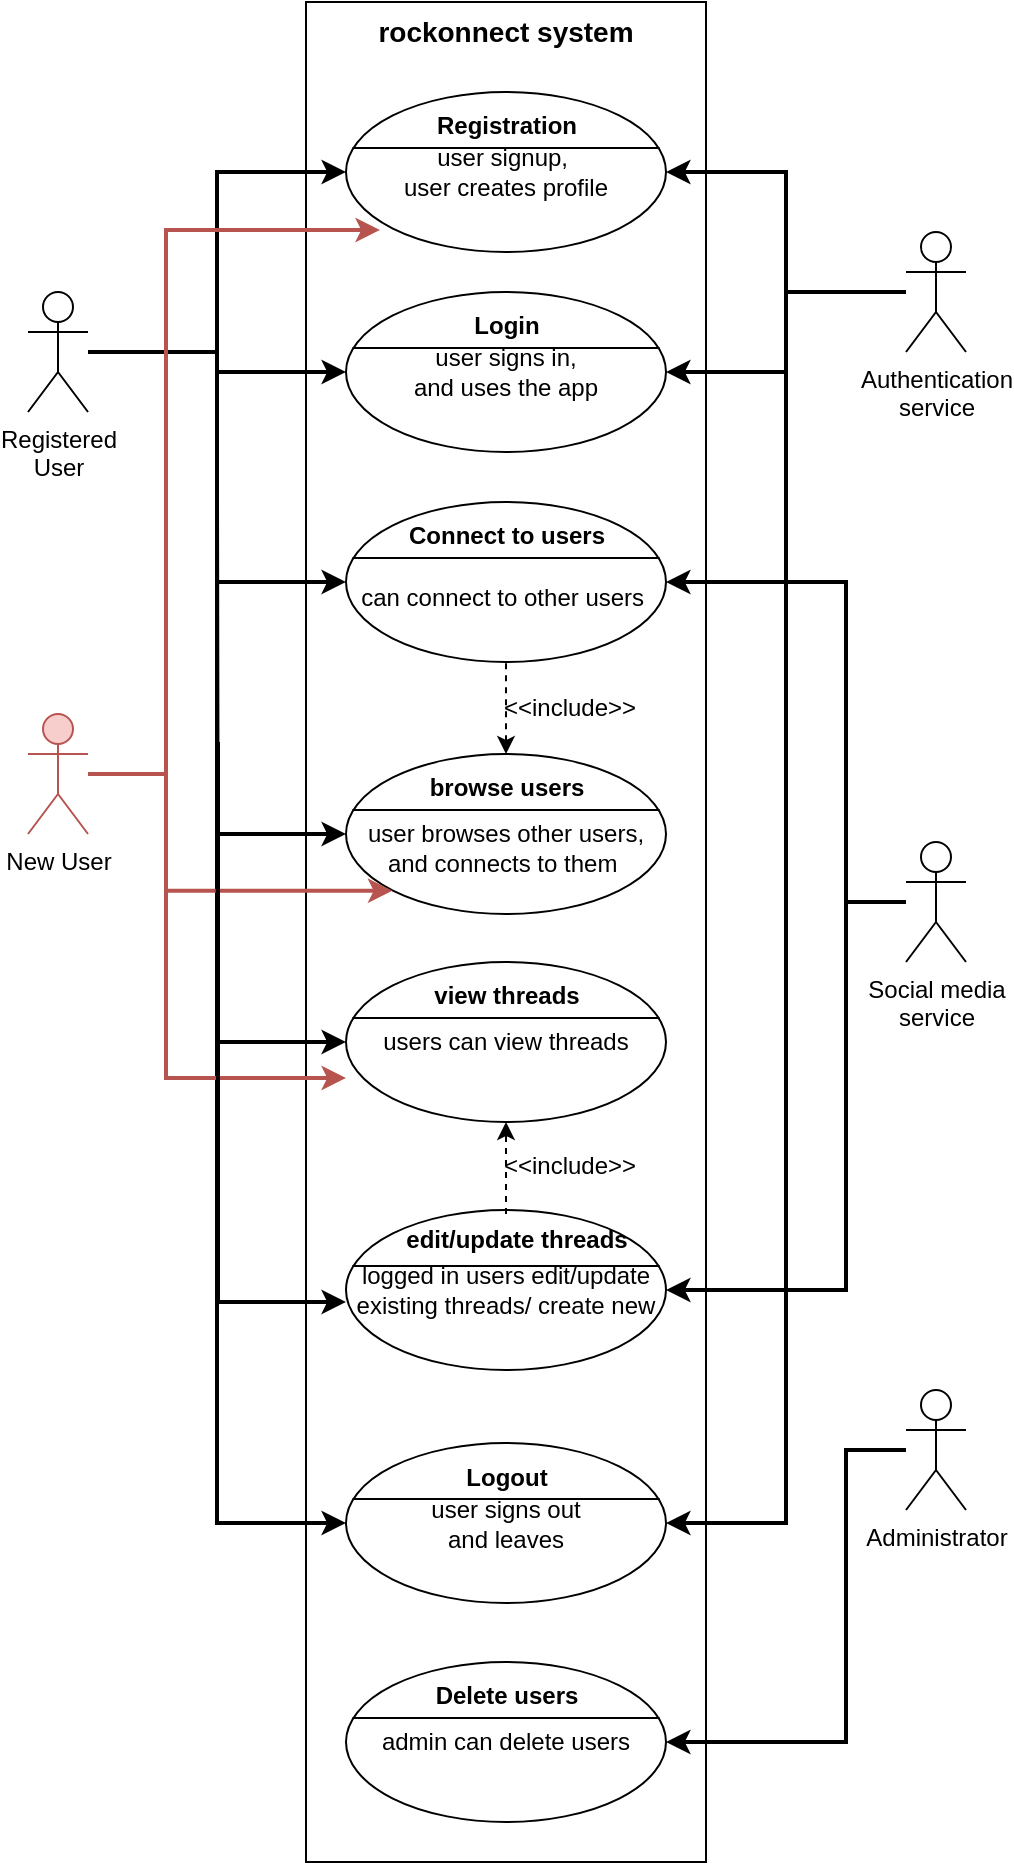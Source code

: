 <mxfile version="10.7.5" type="device"><diagram id="ZiGt3sPcQWIL6Fbs6Rt-" name="Page-1"><mxGraphModel dx="711" dy="442" grid="1" gridSize="10" guides="1" tooltips="1" connect="1" arrows="1" fold="1" page="1" pageScale="1" pageWidth="850" pageHeight="1100" math="0" shadow="0"><root><mxCell id="0"/><mxCell id="1" parent="0"/><mxCell id="h71776b4FYRKvcpcLUKO-16" value="&lt;font style=&quot;font-size: 14px&quot;&gt;rockonnect system&lt;/font&gt;" style="shape=rect;html=1;verticalAlign=top;fontStyle=1;whiteSpace=wrap;align=center;" parent="1" vertex="1"><mxGeometry x="260" y="200" width="200" height="930" as="geometry"/></mxCell><mxCell id="h71776b4FYRKvcpcLUKO-19" style="edgeStyle=orthogonalEdgeStyle;rounded=0;orthogonalLoop=1;jettySize=auto;html=1;entryX=0;entryY=0.5;entryDx=0;entryDy=0;entryPerimeter=0;strokeWidth=2;" parent="1" source="h71776b4FYRKvcpcLUKO-2" target="h71776b4FYRKvcpcLUKO-3" edge="1"><mxGeometry relative="1" as="geometry"/></mxCell><mxCell id="h71776b4FYRKvcpcLUKO-21" style="edgeStyle=orthogonalEdgeStyle;rounded=0;orthogonalLoop=1;jettySize=auto;html=1;entryX=0;entryY=0.5;entryDx=0;entryDy=0;entryPerimeter=0;strokeWidth=2;" parent="1" source="h71776b4FYRKvcpcLUKO-2" target="h71776b4FYRKvcpcLUKO-6" edge="1"><mxGeometry relative="1" as="geometry"/></mxCell><mxCell id="h71776b4FYRKvcpcLUKO-23" style="edgeStyle=orthogonalEdgeStyle;rounded=0;orthogonalLoop=1;jettySize=auto;html=1;entryX=0;entryY=0.5;entryDx=0;entryDy=0;entryPerimeter=0;strokeWidth=2;" parent="1" source="h71776b4FYRKvcpcLUKO-2" target="h71776b4FYRKvcpcLUKO-10" edge="1"><mxGeometry relative="1" as="geometry"/></mxCell><mxCell id="h71776b4FYRKvcpcLUKO-24" style="edgeStyle=orthogonalEdgeStyle;rounded=0;orthogonalLoop=1;jettySize=auto;html=1;entryX=0;entryY=0.5;entryDx=0;entryDy=0;entryPerimeter=0;strokeWidth=2;" parent="1" source="h71776b4FYRKvcpcLUKO-2" target="h71776b4FYRKvcpcLUKO-12" edge="1"><mxGeometry relative="1" as="geometry"/></mxCell><mxCell id="c4Jb0Cq4G-WWaDacCK9H-8" style="edgeStyle=orthogonalEdgeStyle;rounded=0;orthogonalLoop=1;jettySize=auto;html=1;entryX=0;entryY=0.5;entryDx=0;entryDy=0;entryPerimeter=0;strokeWidth=2;" edge="1" parent="1" source="h71776b4FYRKvcpcLUKO-2" target="c4Jb0Cq4G-WWaDacCK9H-6"><mxGeometry relative="1" as="geometry"/></mxCell><mxCell id="h71776b4FYRKvcpcLUKO-2" value="Registered &lt;br&gt;User" style="shape=umlActor;html=1;verticalLabelPosition=bottom;verticalAlign=top;align=center;" parent="1" vertex="1"><mxGeometry x="121" y="345" width="30" height="60" as="geometry"/></mxCell><mxCell id="h71776b4FYRKvcpcLUKO-3" value="user signup,&amp;nbsp;&lt;br&gt;user creates profile&lt;br&gt;" style="html=1;shape=mxgraph.sysml.useCaseExtPt;whiteSpace=wrap;align=center;" parent="1" vertex="1"><mxGeometry x="280" y="245" width="160" height="80" as="geometry"/></mxCell><mxCell id="h71776b4FYRKvcpcLUKO-4" value="Registration" style="resizable=0;html=1;verticalAlign=middle;align=center;labelBackgroundColor=none;fontStyle=1;" parent="h71776b4FYRKvcpcLUKO-3" connectable="0" vertex="1"><mxGeometry x="80" y="17" as="geometry"/></mxCell><mxCell id="h71776b4FYRKvcpcLUKO-6" value="user signs in,&lt;br&gt;and uses the app&lt;br&gt;" style="html=1;shape=mxgraph.sysml.useCaseExtPt;whiteSpace=wrap;align=center;" parent="1" vertex="1"><mxGeometry x="280" y="345" width="160" height="80" as="geometry"/></mxCell><mxCell id="h71776b4FYRKvcpcLUKO-7" value="Login" style="resizable=0;html=1;verticalAlign=middle;align=center;labelBackgroundColor=none;fontStyle=1;" parent="h71776b4FYRKvcpcLUKO-6" connectable="0" vertex="1"><mxGeometry x="80" y="17" as="geometry"/></mxCell><mxCell id="c4Jb0Cq4G-WWaDacCK9H-14" value="" style="edgeStyle=orthogonalEdgeStyle;rounded=0;orthogonalLoop=1;jettySize=auto;html=1;strokeWidth=1;dashed=1;endArrow=none;endFill=0;startArrow=classic;startFill=1;" edge="1" parent="1" source="h71776b4FYRKvcpcLUKO-10" target="c4Jb0Cq4G-WWaDacCK9H-6"><mxGeometry relative="1" as="geometry"/></mxCell><mxCell id="h71776b4FYRKvcpcLUKO-10" value="&lt;br&gt;user browses other users, and connects to them&amp;nbsp;&lt;br&gt;" style="html=1;shape=mxgraph.sysml.useCaseExtPt;whiteSpace=wrap;align=center;" parent="1" vertex="1"><mxGeometry x="280" y="576" width="160" height="80" as="geometry"/></mxCell><mxCell id="h71776b4FYRKvcpcLUKO-11" value="browse users" style="resizable=0;html=1;verticalAlign=middle;align=center;labelBackgroundColor=none;fontStyle=1;" parent="h71776b4FYRKvcpcLUKO-10" connectable="0" vertex="1"><mxGeometry x="80" y="17" as="geometry"/></mxCell><mxCell id="h71776b4FYRKvcpcLUKO-12" value="user signs out &lt;br&gt;and leaves" style="html=1;shape=mxgraph.sysml.useCaseExtPt;whiteSpace=wrap;align=center;" parent="1" vertex="1"><mxGeometry x="280" y="920.5" width="160" height="80" as="geometry"/></mxCell><mxCell id="h71776b4FYRKvcpcLUKO-13" value="Logout" style="resizable=0;html=1;verticalAlign=middle;align=center;labelBackgroundColor=none;fontStyle=1;" parent="h71776b4FYRKvcpcLUKO-12" connectable="0" vertex="1"><mxGeometry x="80" y="17" as="geometry"/></mxCell><mxCell id="h71776b4FYRKvcpcLUKO-29" style="edgeStyle=orthogonalEdgeStyle;rounded=0;orthogonalLoop=1;jettySize=auto;html=1;entryX=1;entryY=0.5;entryDx=0;entryDy=0;entryPerimeter=0;strokeWidth=2;" parent="1" source="h71776b4FYRKvcpcLUKO-25" target="h71776b4FYRKvcpcLUKO-27" edge="1"><mxGeometry relative="1" as="geometry"><Array as="points"><mxPoint x="530" y="924"/><mxPoint x="530" y="1070"/></Array></mxGeometry></mxCell><mxCell id="h71776b4FYRKvcpcLUKO-25" value="Administrator" style="shape=umlActor;html=1;verticalLabelPosition=bottom;verticalAlign=top;align=center;" parent="1" vertex="1"><mxGeometry x="560" y="894" width="30" height="60" as="geometry"/></mxCell><mxCell id="h71776b4FYRKvcpcLUKO-27" value="admin can delete users" style="html=1;shape=mxgraph.sysml.useCaseExtPt;whiteSpace=wrap;align=center;" parent="1" vertex="1"><mxGeometry x="280" y="1030" width="160" height="80" as="geometry"/></mxCell><mxCell id="h71776b4FYRKvcpcLUKO-28" value="Delete users" style="resizable=0;html=1;verticalAlign=middle;align=center;labelBackgroundColor=none;fontStyle=1;" parent="h71776b4FYRKvcpcLUKO-27" connectable="0" vertex="1"><mxGeometry x="80" y="17" as="geometry"/></mxCell><mxCell id="c4Jb0Cq4G-WWaDacCK9H-6" value="&lt;br&gt;can connect to other users&amp;nbsp;&lt;br&gt;" style="html=1;shape=mxgraph.sysml.useCaseExtPt;whiteSpace=wrap;align=center;" vertex="1" parent="1"><mxGeometry x="280" y="450" width="160" height="80" as="geometry"/></mxCell><mxCell id="c4Jb0Cq4G-WWaDacCK9H-7" value="Connect to users" style="resizable=0;html=1;verticalAlign=middle;align=center;labelBackgroundColor=none;fontStyle=1;" connectable="0" vertex="1" parent="c4Jb0Cq4G-WWaDacCK9H-6"><mxGeometry x="80" y="17" as="geometry"/></mxCell><mxCell id="c4Jb0Cq4G-WWaDacCK9H-12" style="edgeStyle=orthogonalEdgeStyle;rounded=0;orthogonalLoop=1;jettySize=auto;html=1;entryX=0.145;entryY=0.855;entryDx=0;entryDy=0;entryPerimeter=0;fillColor=#f8cecc;strokeColor=#b85450;strokeWidth=2;" edge="1" parent="1" source="c4Jb0Cq4G-WWaDacCK9H-9" target="h71776b4FYRKvcpcLUKO-10"><mxGeometry relative="1" as="geometry"><Array as="points"><mxPoint x="190" y="586"/><mxPoint x="190" y="644"/></Array></mxGeometry></mxCell><mxCell id="c4Jb0Cq4G-WWaDacCK9H-9" value="New User" style="shape=umlActor;html=1;verticalLabelPosition=bottom;verticalAlign=top;align=center;fillColor=#f8cecc;strokeColor=#b85450;" vertex="1" parent="1"><mxGeometry x="121" y="556" width="30" height="60" as="geometry"/></mxCell><mxCell id="c4Jb0Cq4G-WWaDacCK9H-15" value="&amp;lt;&amp;lt;include&amp;gt;&amp;gt;" style="text;html=1;strokeColor=none;fillColor=none;align=center;verticalAlign=middle;whiteSpace=wrap;rounded=0;" vertex="1" parent="1"><mxGeometry x="372" y="543" width="40" height="20" as="geometry"/></mxCell><mxCell id="c4Jb0Cq4G-WWaDacCK9H-17" style="edgeStyle=orthogonalEdgeStyle;rounded=0;orthogonalLoop=1;jettySize=auto;html=1;entryX=1;entryY=0.5;entryDx=0;entryDy=0;entryPerimeter=0;strokeWidth=2;" edge="1" parent="1" source="c4Jb0Cq4G-WWaDacCK9H-16" target="h71776b4FYRKvcpcLUKO-3"><mxGeometry relative="1" as="geometry"/></mxCell><mxCell id="c4Jb0Cq4G-WWaDacCK9H-20" style="edgeStyle=orthogonalEdgeStyle;rounded=0;orthogonalLoop=1;jettySize=auto;html=1;entryX=1;entryY=0.5;entryDx=0;entryDy=0;entryPerimeter=0;strokeWidth=2;" edge="1" parent="1" source="c4Jb0Cq4G-WWaDacCK9H-16" target="h71776b4FYRKvcpcLUKO-6"><mxGeometry relative="1" as="geometry"/></mxCell><mxCell id="c4Jb0Cq4G-WWaDacCK9H-22" style="edgeStyle=orthogonalEdgeStyle;rounded=0;orthogonalLoop=1;jettySize=auto;html=1;entryX=1;entryY=0.5;entryDx=0;entryDy=0;entryPerimeter=0;strokeWidth=2;" edge="1" parent="1" source="c4Jb0Cq4G-WWaDacCK9H-16" target="h71776b4FYRKvcpcLUKO-12"><mxGeometry relative="1" as="geometry"/></mxCell><mxCell id="c4Jb0Cq4G-WWaDacCK9H-16" value="Authentication &lt;br&gt;service" style="shape=umlActor;html=1;verticalLabelPosition=bottom;verticalAlign=top;align=center;" vertex="1" parent="1"><mxGeometry x="560" y="315" width="30" height="60" as="geometry"/></mxCell><mxCell id="c4Jb0Cq4G-WWaDacCK9H-23" value="users can view threads&lt;br&gt;" style="html=1;shape=mxgraph.sysml.useCaseExtPt;whiteSpace=wrap;align=center;" vertex="1" parent="1"><mxGeometry x="280" y="680" width="160" height="80" as="geometry"/></mxCell><mxCell id="c4Jb0Cq4G-WWaDacCK9H-24" value="view threads" style="resizable=0;html=1;verticalAlign=middle;align=center;labelBackgroundColor=none;fontStyle=1;" connectable="0" vertex="1" parent="c4Jb0Cq4G-WWaDacCK9H-23"><mxGeometry x="80" y="17" as="geometry"/></mxCell><mxCell id="c4Jb0Cq4G-WWaDacCK9H-25" value="logged in users edit/update existing threads/ create new&lt;br&gt;" style="html=1;shape=mxgraph.sysml.useCaseExtPt;whiteSpace=wrap;align=center;" vertex="1" parent="1"><mxGeometry x="280" y="804" width="160" height="80" as="geometry"/></mxCell><mxCell id="c4Jb0Cq4G-WWaDacCK9H-26" value="edit/update threads" style="resizable=0;html=1;verticalAlign=middle;align=center;labelBackgroundColor=none;fontStyle=1;" connectable="0" vertex="1" parent="c4Jb0Cq4G-WWaDacCK9H-25"><mxGeometry x="80" y="17" as="geometry"><mxPoint x="5" y="-2" as="offset"/></mxGeometry></mxCell><mxCell id="c4Jb0Cq4G-WWaDacCK9H-27" value="" style="edgeStyle=orthogonalEdgeStyle;rounded=0;orthogonalLoop=1;jettySize=auto;html=1;strokeWidth=1;dashed=1;endArrow=classic;endFill=1;startArrow=none;startFill=0;" edge="1" parent="1"><mxGeometry relative="1" as="geometry"><mxPoint x="360" y="806" as="sourcePoint"/><mxPoint x="360" y="760" as="targetPoint"/></mxGeometry></mxCell><mxCell id="c4Jb0Cq4G-WWaDacCK9H-28" value="&amp;lt;&amp;lt;include&amp;gt;&amp;gt;" style="text;html=1;strokeColor=none;fillColor=none;align=center;verticalAlign=middle;whiteSpace=wrap;rounded=0;" vertex="1" parent="1"><mxGeometry x="372" y="772" width="40" height="20" as="geometry"/></mxCell><mxCell id="c4Jb0Cq4G-WWaDacCK9H-29" style="edgeStyle=orthogonalEdgeStyle;rounded=0;orthogonalLoop=1;jettySize=auto;html=1;fillColor=#f8cecc;strokeColor=#b85450;strokeWidth=2;entryX=0.106;entryY=0.863;entryDx=0;entryDy=0;entryPerimeter=0;" edge="1" parent="1" target="h71776b4FYRKvcpcLUKO-3"><mxGeometry relative="1" as="geometry"><mxPoint x="151" y="586" as="sourcePoint"/><mxPoint x="331" y="559" as="targetPoint"/><Array as="points"><mxPoint x="190" y="586"/><mxPoint x="190" y="314"/></Array></mxGeometry></mxCell><mxCell id="c4Jb0Cq4G-WWaDacCK9H-32" style="edgeStyle=orthogonalEdgeStyle;rounded=0;orthogonalLoop=1;jettySize=auto;html=1;entryX=1;entryY=0.5;entryDx=0;entryDy=0;entryPerimeter=0;startArrow=none;startFill=0;endArrow=classic;endFill=1;strokeWidth=2;" edge="1" parent="1" source="c4Jb0Cq4G-WWaDacCK9H-30" target="c4Jb0Cq4G-WWaDacCK9H-6"><mxGeometry relative="1" as="geometry"><Array as="points"><mxPoint x="530" y="650"/><mxPoint x="530" y="490"/></Array></mxGeometry></mxCell><mxCell id="c4Jb0Cq4G-WWaDacCK9H-33" style="edgeStyle=orthogonalEdgeStyle;rounded=0;orthogonalLoop=1;jettySize=auto;html=1;entryX=1;entryY=0.5;entryDx=0;entryDy=0;entryPerimeter=0;startArrow=none;startFill=0;endArrow=classic;endFill=1;strokeWidth=2;" edge="1" parent="1" source="c4Jb0Cq4G-WWaDacCK9H-30" target="c4Jb0Cq4G-WWaDacCK9H-25"><mxGeometry relative="1" as="geometry"><Array as="points"><mxPoint x="530" y="650"/><mxPoint x="530" y="844"/></Array></mxGeometry></mxCell><mxCell id="c4Jb0Cq4G-WWaDacCK9H-30" value="Social media &lt;br&gt;service" style="shape=umlActor;html=1;verticalLabelPosition=bottom;verticalAlign=top;align=center;" vertex="1" parent="1"><mxGeometry x="560" y="620" width="30" height="60" as="geometry"/></mxCell><mxCell id="c4Jb0Cq4G-WWaDacCK9H-34" style="edgeStyle=orthogonalEdgeStyle;rounded=0;orthogonalLoop=1;jettySize=auto;html=1;fillColor=#f8cecc;strokeColor=#b85450;strokeWidth=2;" edge="1" parent="1" target="c4Jb0Cq4G-WWaDacCK9H-23"><mxGeometry relative="1" as="geometry"><mxPoint x="190" y="640" as="sourcePoint"/><mxPoint x="322" y="738" as="targetPoint"/><Array as="points"><mxPoint x="190" y="738"/></Array></mxGeometry></mxCell><mxCell id="c4Jb0Cq4G-WWaDacCK9H-36" style="edgeStyle=orthogonalEdgeStyle;rounded=0;orthogonalLoop=1;jettySize=auto;html=1;entryX=0;entryY=0.5;entryDx=0;entryDy=0;entryPerimeter=0;strokeWidth=2;" edge="1" parent="1" target="c4Jb0Cq4G-WWaDacCK9H-23"><mxGeometry relative="1" as="geometry"><mxPoint x="215.5" y="439.5" as="sourcePoint"/><mxPoint x="344.786" y="449.786" as="targetPoint"/><Array as="points"><mxPoint x="216" y="450"/><mxPoint x="216" y="720"/></Array></mxGeometry></mxCell><mxCell id="c4Jb0Cq4G-WWaDacCK9H-37" style="edgeStyle=orthogonalEdgeStyle;rounded=0;orthogonalLoop=1;jettySize=auto;html=1;entryX=0;entryY=0.5;entryDx=0;entryDy=0;entryPerimeter=0;strokeWidth=2;" edge="1" parent="1"><mxGeometry relative="1" as="geometry"><mxPoint x="216" y="570" as="sourcePoint"/><mxPoint x="280" y="850" as="targetPoint"/><Array as="points"><mxPoint x="216" y="580"/><mxPoint x="216" y="850"/></Array></mxGeometry></mxCell></root></mxGraphModel></diagram></mxfile>